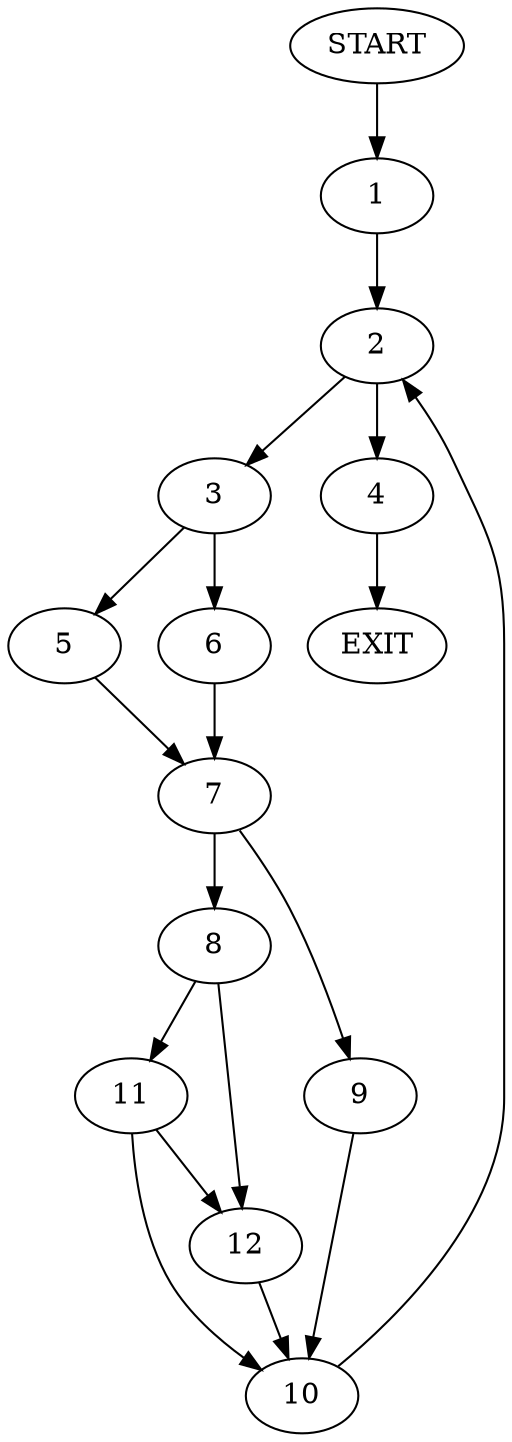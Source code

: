 digraph {
0 [label="START"]
13 [label="EXIT"]
0 -> 1
1 -> 2
2 -> 3
2 -> 4
3 -> 5
3 -> 6
4 -> 13
6 -> 7
5 -> 7
7 -> 8
7 -> 9
9 -> 10
8 -> 11
8 -> 12
10 -> 2
12 -> 10
11 -> 12
11 -> 10
}
